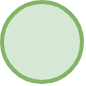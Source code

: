 <mxfile version="14.7.0" type="github"><diagram id="ai1UpOoWrrBTVt8LwJQI" name="Page-1"><mxGraphModel dx="946" dy="637" grid="1" gridSize="10" guides="1" tooltips="1" connect="1" arrows="1" fold="1" page="1" pageScale="1" pageWidth="827" pageHeight="1169" math="0" shadow="0"><root><mxCell id="0"/><mxCell id="1" parent="0"/><mxCell id="xnL4ZuKDPx2kjCfJCv39-1" value="" style="strokeWidth=2;html=1;shape=mxgraph.flowchart.start_2;whiteSpace=wrap;fillColor=#d5e8d4;strokeColor=#82b366;" vertex="1" parent="1"><mxGeometry x="360" y="40" width="40" height="40" as="geometry"/></mxCell></root></mxGraphModel></diagram></mxfile>